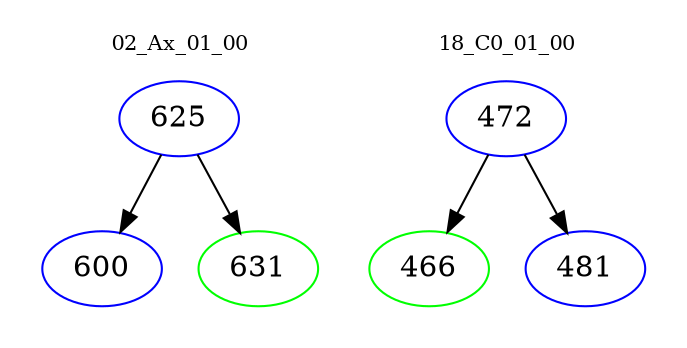 digraph{
subgraph cluster_0 {
color = white
label = "02_Ax_01_00";
fontsize=10;
T0_625 [label="625", color="blue"]
T0_625 -> T0_600 [color="black"]
T0_600 [label="600", color="blue"]
T0_625 -> T0_631 [color="black"]
T0_631 [label="631", color="green"]
}
subgraph cluster_1 {
color = white
label = "18_C0_01_00";
fontsize=10;
T1_472 [label="472", color="blue"]
T1_472 -> T1_466 [color="black"]
T1_466 [label="466", color="green"]
T1_472 -> T1_481 [color="black"]
T1_481 [label="481", color="blue"]
}
}
